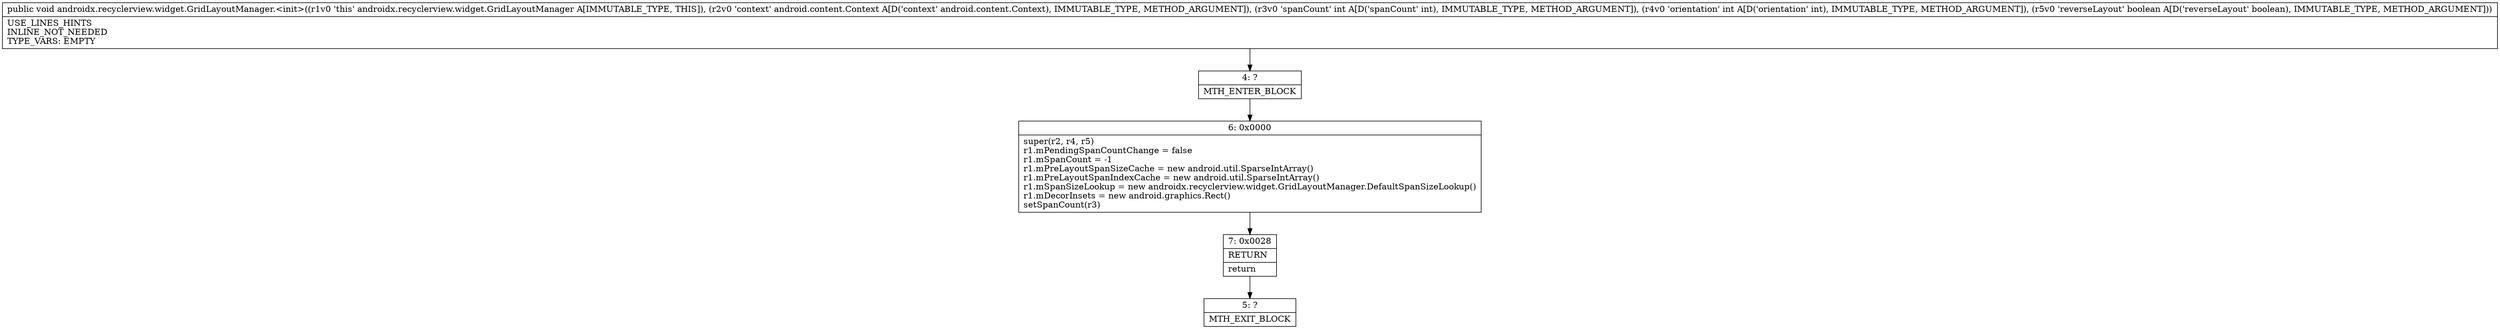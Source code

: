 digraph "CFG forandroidx.recyclerview.widget.GridLayoutManager.\<init\>(Landroid\/content\/Context;IIZ)V" {
Node_4 [shape=record,label="{4\:\ ?|MTH_ENTER_BLOCK\l}"];
Node_6 [shape=record,label="{6\:\ 0x0000|super(r2, r4, r5)\lr1.mPendingSpanCountChange = false\lr1.mSpanCount = \-1\lr1.mPreLayoutSpanSizeCache = new android.util.SparseIntArray()\lr1.mPreLayoutSpanIndexCache = new android.util.SparseIntArray()\lr1.mSpanSizeLookup = new androidx.recyclerview.widget.GridLayoutManager.DefaultSpanSizeLookup()\lr1.mDecorInsets = new android.graphics.Rect()\lsetSpanCount(r3)\l}"];
Node_7 [shape=record,label="{7\:\ 0x0028|RETURN\l|return\l}"];
Node_5 [shape=record,label="{5\:\ ?|MTH_EXIT_BLOCK\l}"];
MethodNode[shape=record,label="{public void androidx.recyclerview.widget.GridLayoutManager.\<init\>((r1v0 'this' androidx.recyclerview.widget.GridLayoutManager A[IMMUTABLE_TYPE, THIS]), (r2v0 'context' android.content.Context A[D('context' android.content.Context), IMMUTABLE_TYPE, METHOD_ARGUMENT]), (r3v0 'spanCount' int A[D('spanCount' int), IMMUTABLE_TYPE, METHOD_ARGUMENT]), (r4v0 'orientation' int A[D('orientation' int), IMMUTABLE_TYPE, METHOD_ARGUMENT]), (r5v0 'reverseLayout' boolean A[D('reverseLayout' boolean), IMMUTABLE_TYPE, METHOD_ARGUMENT]))  | USE_LINES_HINTS\lINLINE_NOT_NEEDED\lTYPE_VARS: EMPTY\l}"];
MethodNode -> Node_4;Node_4 -> Node_6;
Node_6 -> Node_7;
Node_7 -> Node_5;
}

